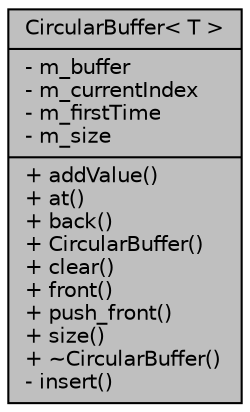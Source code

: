 digraph "CircularBuffer&lt; T &gt;"
{
  edge [fontname="Helvetica",fontsize="10",labelfontname="Helvetica",labelfontsize="10"];
  node [fontname="Helvetica",fontsize="10",shape=record];
  Node1 [label="{CircularBuffer\< T \>\n|- m_buffer\l- m_currentIndex\l- m_firstTime\l- m_size\l|+ addValue()\l+ at()\l+ back()\l+ CircularBuffer()\l+ clear()\l+ front()\l+ push_front()\l+ size()\l+ ~CircularBuffer()\l- insert()\l}",height=0.2,width=0.4,color="black", fillcolor="grey75", style="filled", fontcolor="black"];
}
